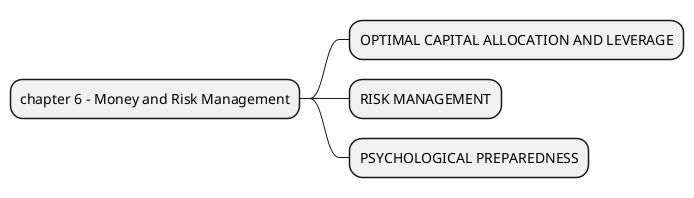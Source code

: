 @startmindmap
+ chapter 6 - Money and Risk Management
++ OPTIMAL CAPITAL ALLOCATION AND LEVERAGE
++ RISK MANAGEMENT
++ PSYCHOLOGICAL PREPAREDNESS
@endmindmap
